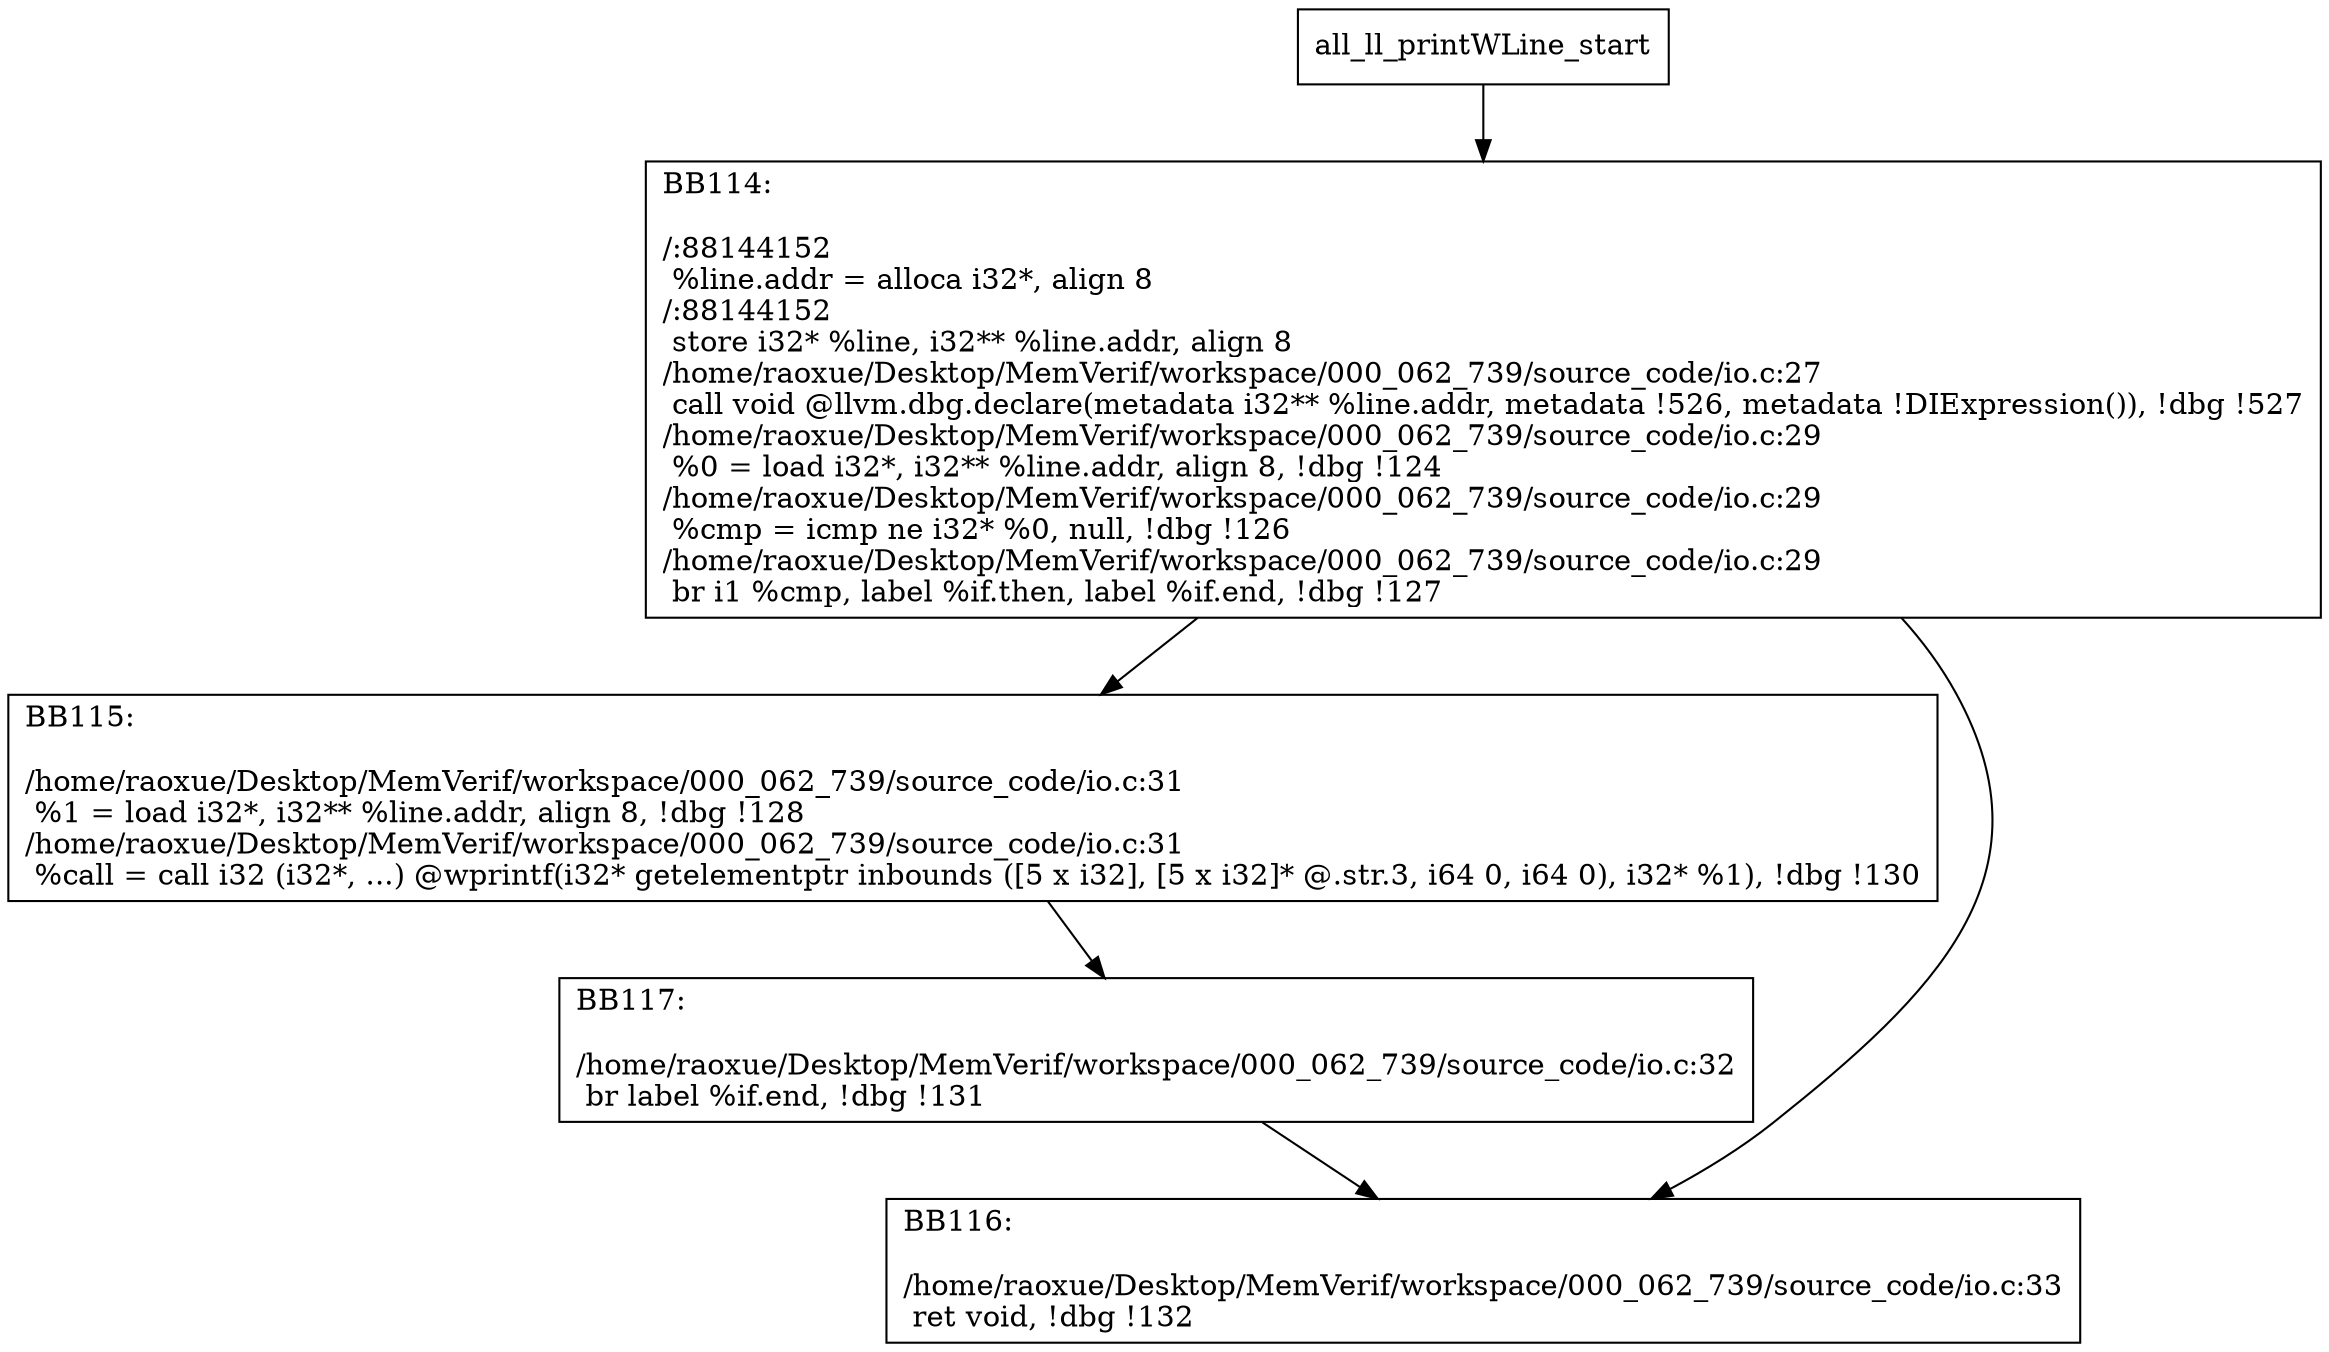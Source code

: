 digraph "CFG for'all_ll_printWLine' function" {
	BBall_ll_printWLine_start[shape=record,label="{all_ll_printWLine_start}"];
	BBall_ll_printWLine_start-> all_ll_printWLineBB114;
	all_ll_printWLineBB114 [shape=record, label="{BB114:\l\l/:88144152\l
  %line.addr = alloca i32*, align 8\l
/:88144152\l
  store i32* %line, i32** %line.addr, align 8\l
/home/raoxue/Desktop/MemVerif/workspace/000_062_739/source_code/io.c:27\l
  call void @llvm.dbg.declare(metadata i32** %line.addr, metadata !526, metadata !DIExpression()), !dbg !527\l
/home/raoxue/Desktop/MemVerif/workspace/000_062_739/source_code/io.c:29\l
  %0 = load i32*, i32** %line.addr, align 8, !dbg !124\l
/home/raoxue/Desktop/MemVerif/workspace/000_062_739/source_code/io.c:29\l
  %cmp = icmp ne i32* %0, null, !dbg !126\l
/home/raoxue/Desktop/MemVerif/workspace/000_062_739/source_code/io.c:29\l
  br i1 %cmp, label %if.then, label %if.end, !dbg !127\l
}"];
	all_ll_printWLineBB114-> all_ll_printWLineBB115;
	all_ll_printWLineBB114-> all_ll_printWLineBB116;
	all_ll_printWLineBB115 [shape=record, label="{BB115:\l\l/home/raoxue/Desktop/MemVerif/workspace/000_062_739/source_code/io.c:31\l
  %1 = load i32*, i32** %line.addr, align 8, !dbg !128\l
/home/raoxue/Desktop/MemVerif/workspace/000_062_739/source_code/io.c:31\l
  %call = call i32 (i32*, ...) @wprintf(i32* getelementptr inbounds ([5 x i32], [5 x i32]* @.str.3, i64 0, i64 0), i32* %1), !dbg !130\l
}"];
	all_ll_printWLineBB115-> all_ll_printWLineBB117;
	all_ll_printWLineBB117 [shape=record, label="{BB117:\l\l/home/raoxue/Desktop/MemVerif/workspace/000_062_739/source_code/io.c:32\l
  br label %if.end, !dbg !131\l
}"];
	all_ll_printWLineBB117-> all_ll_printWLineBB116;
	all_ll_printWLineBB116 [shape=record, label="{BB116:\l\l/home/raoxue/Desktop/MemVerif/workspace/000_062_739/source_code/io.c:33\l
  ret void, !dbg !132\l
}"];
}
